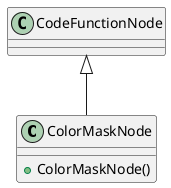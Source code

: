 @startuml
class ColorMaskNode {
    + ColorMaskNode()
}
CodeFunctionNode <|-- ColorMaskNode
@enduml
